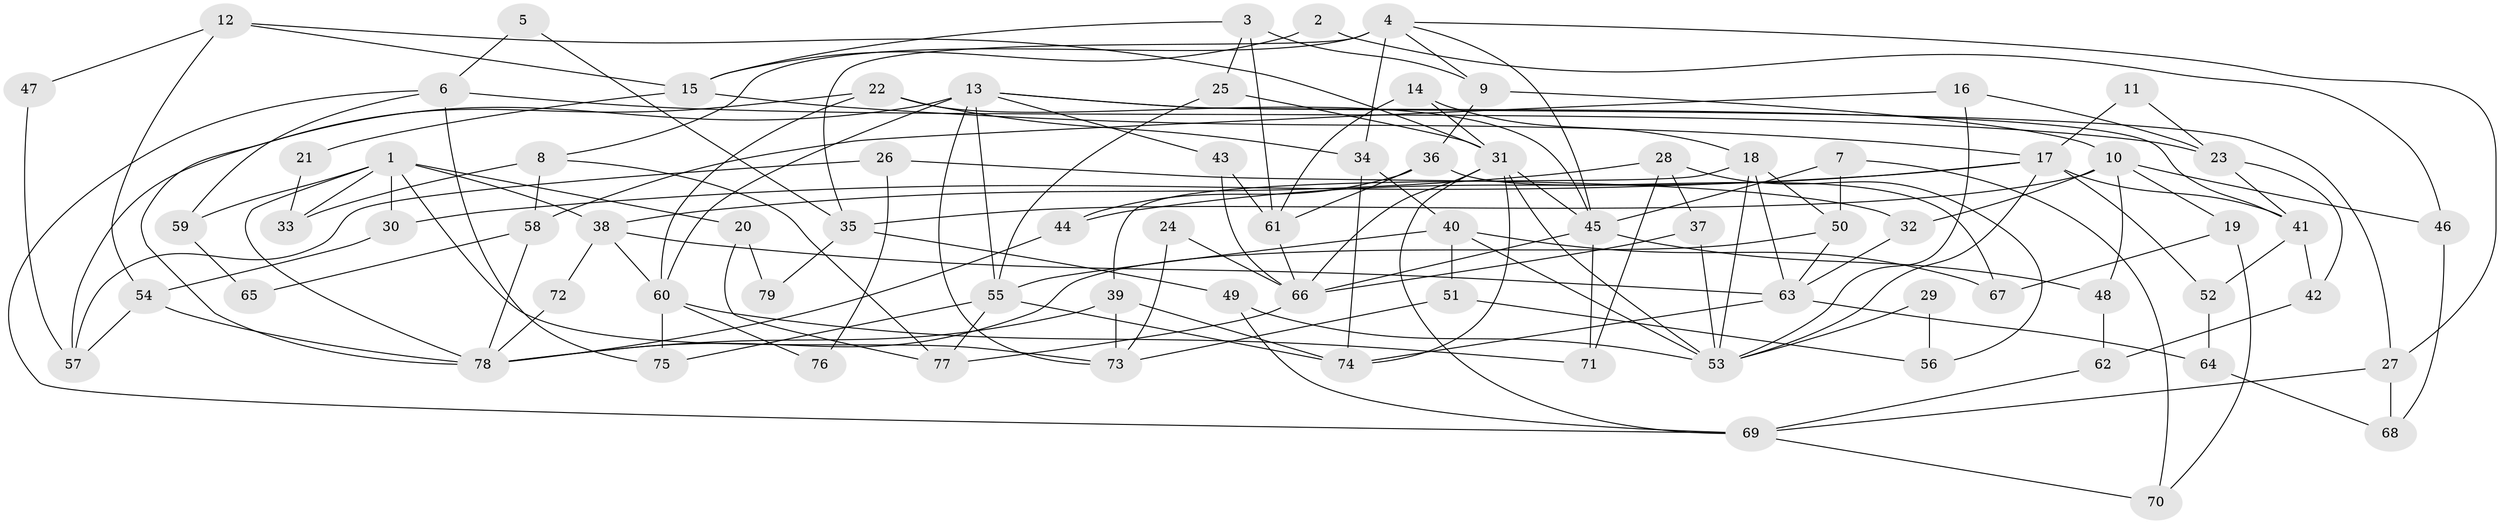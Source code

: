 // Generated by graph-tools (version 1.1) at 2025/50/03/09/25 03:50:06]
// undirected, 79 vertices, 158 edges
graph export_dot {
graph [start="1"]
  node [color=gray90,style=filled];
  1;
  2;
  3;
  4;
  5;
  6;
  7;
  8;
  9;
  10;
  11;
  12;
  13;
  14;
  15;
  16;
  17;
  18;
  19;
  20;
  21;
  22;
  23;
  24;
  25;
  26;
  27;
  28;
  29;
  30;
  31;
  32;
  33;
  34;
  35;
  36;
  37;
  38;
  39;
  40;
  41;
  42;
  43;
  44;
  45;
  46;
  47;
  48;
  49;
  50;
  51;
  52;
  53;
  54;
  55;
  56;
  57;
  58;
  59;
  60;
  61;
  62;
  63;
  64;
  65;
  66;
  67;
  68;
  69;
  70;
  71;
  72;
  73;
  74;
  75;
  76;
  77;
  78;
  79;
  1 -- 78;
  1 -- 38;
  1 -- 20;
  1 -- 30;
  1 -- 33;
  1 -- 59;
  1 -- 73;
  2 -- 46;
  2 -- 15;
  3 -- 61;
  3 -- 9;
  3 -- 15;
  3 -- 25;
  4 -- 34;
  4 -- 27;
  4 -- 8;
  4 -- 9;
  4 -- 35;
  4 -- 45;
  5 -- 6;
  5 -- 35;
  6 -- 23;
  6 -- 75;
  6 -- 59;
  6 -- 69;
  7 -- 45;
  7 -- 50;
  7 -- 70;
  8 -- 77;
  8 -- 33;
  8 -- 58;
  9 -- 36;
  9 -- 10;
  10 -- 48;
  10 -- 19;
  10 -- 32;
  10 -- 35;
  10 -- 46;
  11 -- 17;
  11 -- 23;
  12 -- 15;
  12 -- 31;
  12 -- 47;
  12 -- 54;
  13 -- 73;
  13 -- 55;
  13 -- 27;
  13 -- 41;
  13 -- 43;
  13 -- 57;
  13 -- 60;
  14 -- 18;
  14 -- 31;
  14 -- 61;
  15 -- 17;
  15 -- 21;
  16 -- 53;
  16 -- 58;
  16 -- 23;
  17 -- 30;
  17 -- 53;
  17 -- 41;
  17 -- 44;
  17 -- 52;
  18 -- 53;
  18 -- 50;
  18 -- 39;
  18 -- 63;
  19 -- 70;
  19 -- 67;
  20 -- 77;
  20 -- 79;
  21 -- 33;
  22 -- 78;
  22 -- 45;
  22 -- 34;
  22 -- 60;
  23 -- 41;
  23 -- 42;
  24 -- 73;
  24 -- 66;
  25 -- 31;
  25 -- 55;
  26 -- 57;
  26 -- 32;
  26 -- 76;
  27 -- 69;
  27 -- 68;
  28 -- 71;
  28 -- 37;
  28 -- 38;
  28 -- 56;
  29 -- 53;
  29 -- 56;
  30 -- 54;
  31 -- 45;
  31 -- 74;
  31 -- 53;
  31 -- 66;
  31 -- 69;
  32 -- 63;
  34 -- 40;
  34 -- 74;
  35 -- 49;
  35 -- 79;
  36 -- 67;
  36 -- 61;
  36 -- 44;
  37 -- 53;
  37 -- 66;
  38 -- 60;
  38 -- 63;
  38 -- 72;
  39 -- 74;
  39 -- 73;
  39 -- 78;
  40 -- 55;
  40 -- 53;
  40 -- 51;
  40 -- 67;
  41 -- 42;
  41 -- 52;
  42 -- 62;
  43 -- 61;
  43 -- 66;
  44 -- 78;
  45 -- 66;
  45 -- 48;
  45 -- 71;
  46 -- 68;
  47 -- 57;
  48 -- 62;
  49 -- 69;
  49 -- 53;
  50 -- 78;
  50 -- 63;
  51 -- 73;
  51 -- 56;
  52 -- 64;
  54 -- 78;
  54 -- 57;
  55 -- 74;
  55 -- 75;
  55 -- 77;
  58 -- 78;
  58 -- 65;
  59 -- 65;
  60 -- 71;
  60 -- 75;
  60 -- 76;
  61 -- 66;
  62 -- 69;
  63 -- 64;
  63 -- 74;
  64 -- 68;
  66 -- 77;
  69 -- 70;
  72 -- 78;
}
